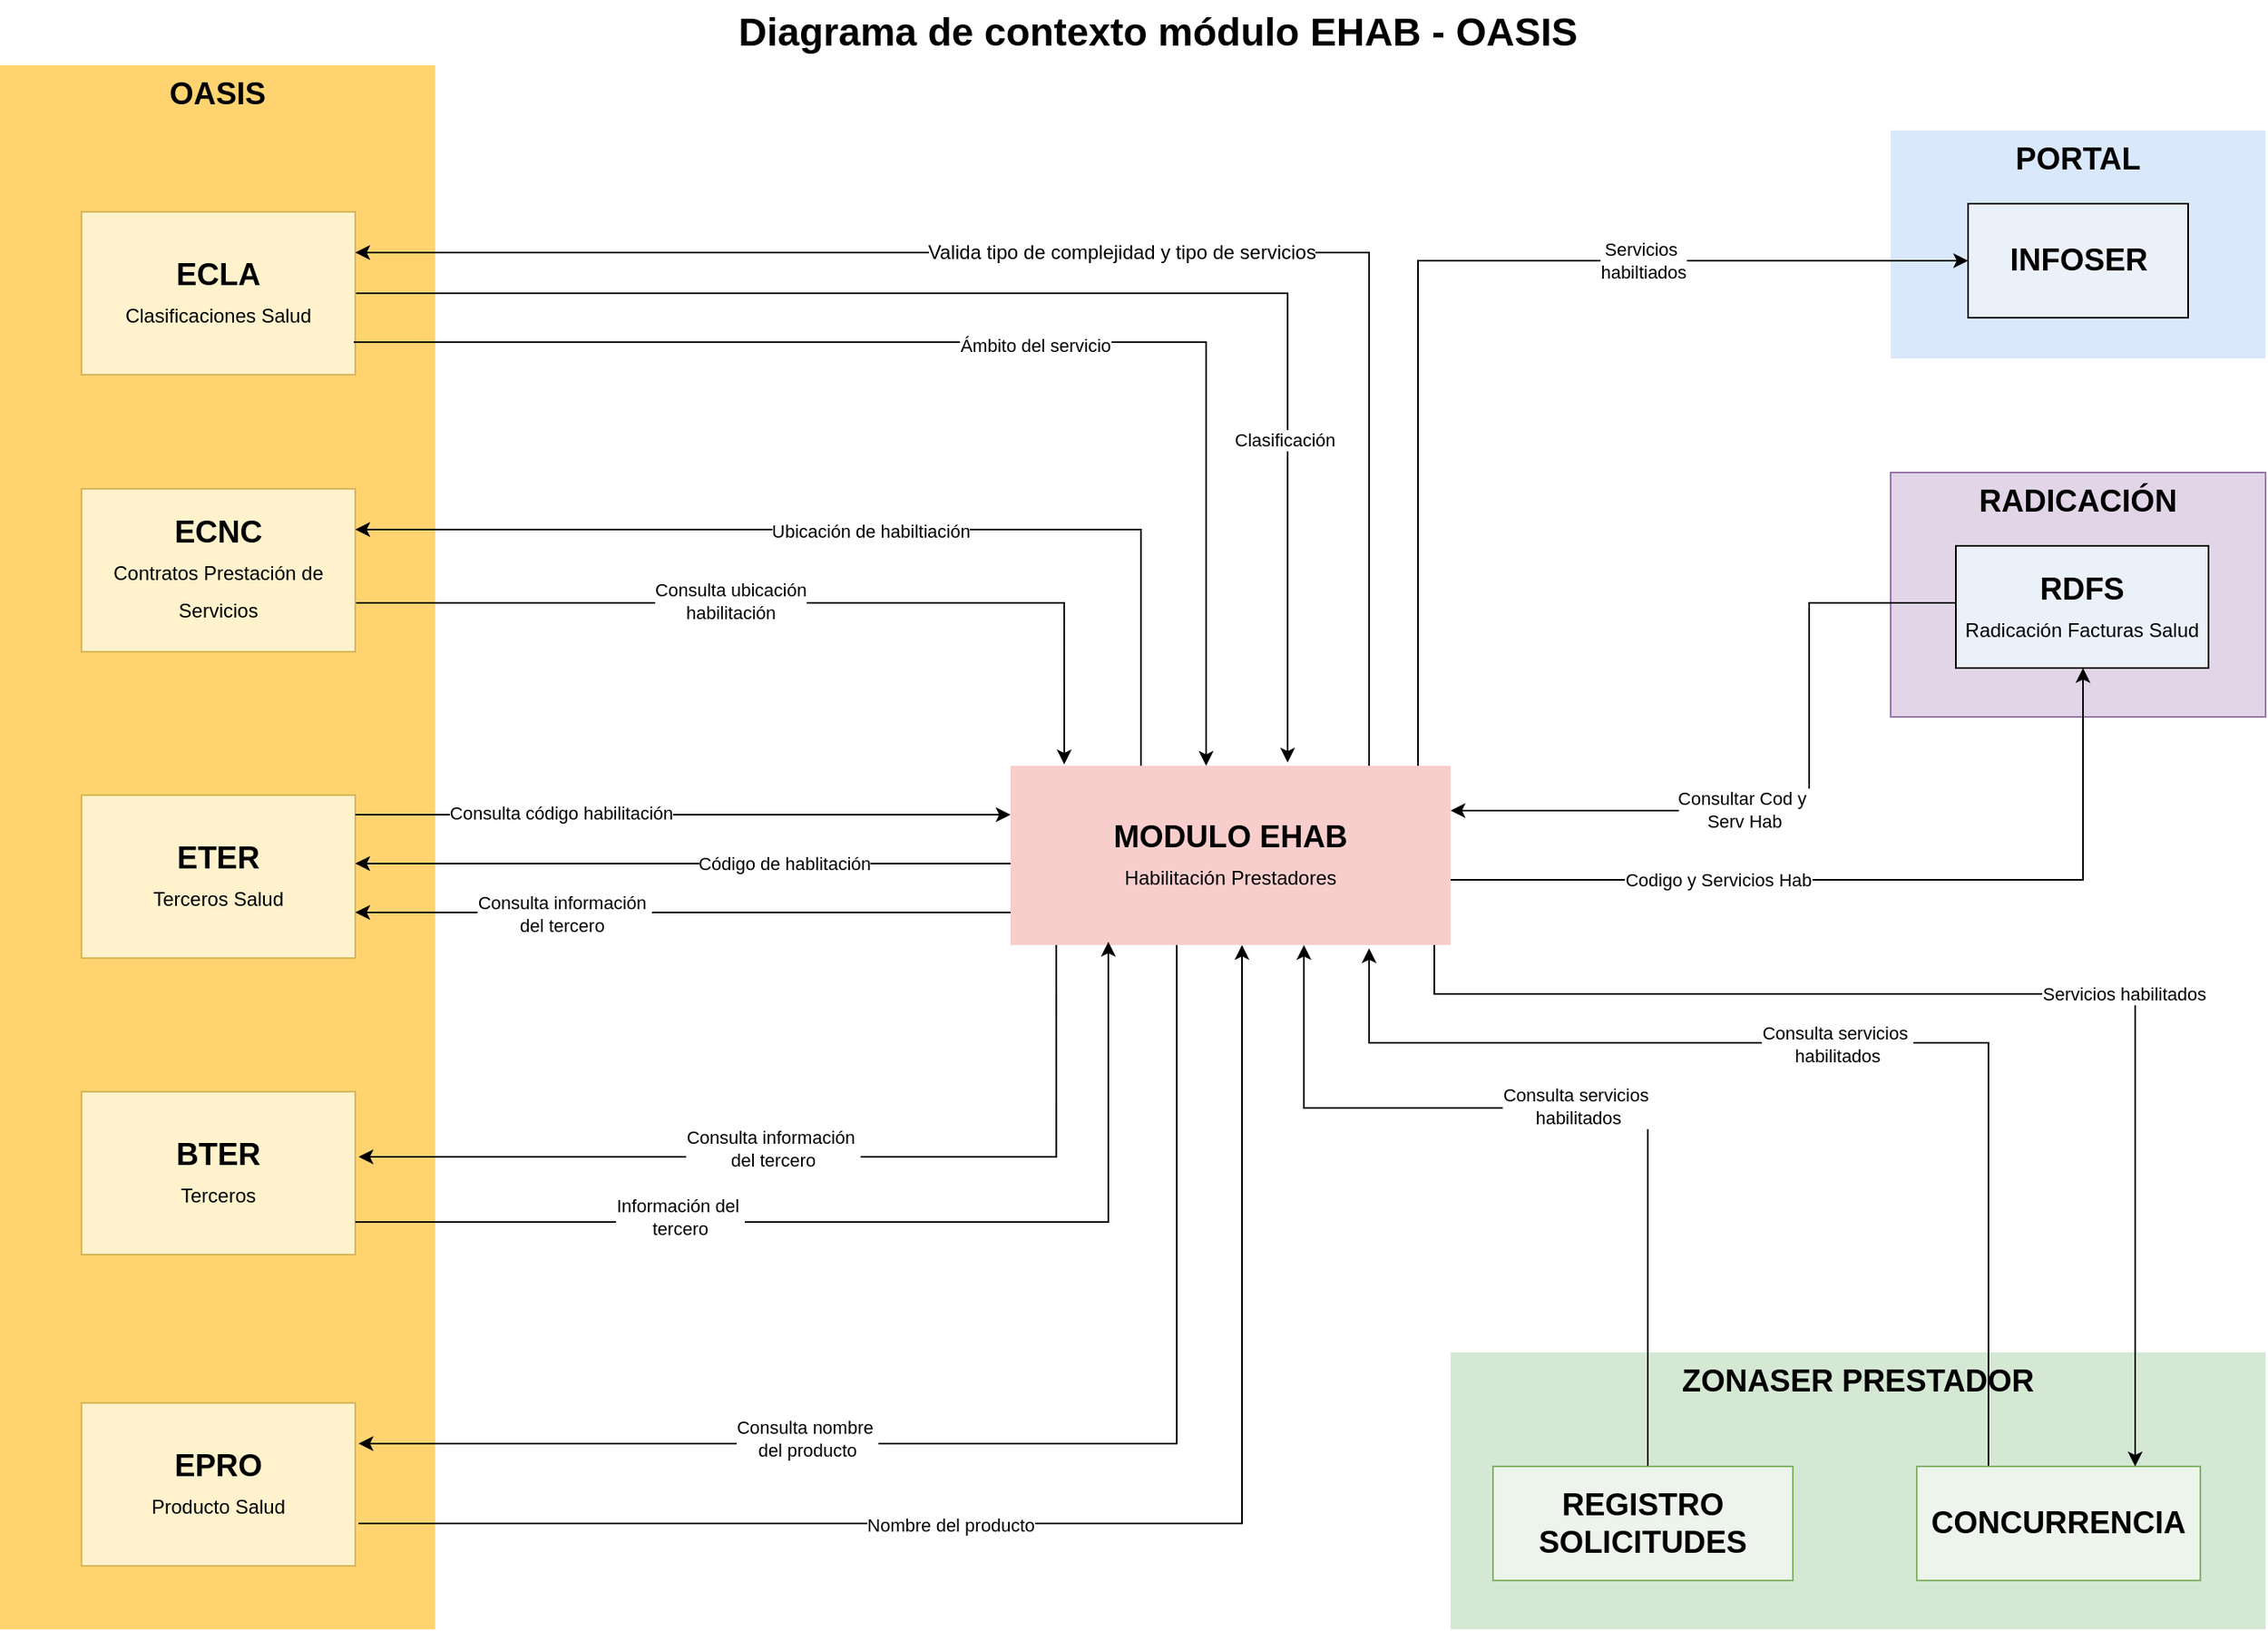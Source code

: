 <mxfile version="26.1.1">
  <diagram name="Page-1" id="e3a06f82-3646-2815-327d-82caf3d4e204">
    <mxGraphModel dx="1293" dy="863" grid="1" gridSize="10" guides="1" tooltips="1" connect="1" arrows="1" fold="1" page="1" pageScale="1.5" pageWidth="1169" pageHeight="826" background="none" math="0" shadow="0">
      <root>
        <mxCell id="0" style=";html=1;" />
        <mxCell id="1" style=";html=1;" parent="0" />
        <mxCell id="6a7d8f32e03d9370-61" value="MODULO EHAB&lt;div&gt;&lt;font style=&quot;font-weight: normal; font-size: 12px;&quot;&gt;Habilitación Prestadores&lt;/font&gt;&lt;/div&gt;" style="whiteSpace=wrap;html=1;fillColor=#f8cecc;fontSize=19;strokeColor=none;verticalAlign=middle;fontStyle=1" parent="1" vertex="1">
          <mxGeometry x="840" y="480" width="270" height="110" as="geometry" />
        </mxCell>
        <mxCell id="6a7d8f32e03d9370-60" value="ZONASER PRESTADOR" style="whiteSpace=wrap;html=1;fillColor=#d5e8d4;fontSize=19;strokeColor=none;verticalAlign=top;fontStyle=1" parent="1" vertex="1">
          <mxGeometry x="1110" y="840" width="500" height="170" as="geometry" />
        </mxCell>
        <mxCell id="6a7d8f32e03d9370-57" value="&lt;b&gt;OASIS&lt;/b&gt;" style="whiteSpace=wrap;html=1;fillColor=#FFD470;gradientColor=none;fontSize=19;strokeColor=none;verticalAlign=top;" parent="1" vertex="1">
          <mxGeometry x="220" y="50" width="267" height="960" as="geometry" />
        </mxCell>
        <mxCell id="6a7d8f32e03d9370-58" value="&lt;span style=&quot;font-size: 19px; font-weight: 700;&quot;&gt;PORTAL&lt;/span&gt;" style="whiteSpace=wrap;html=1;fillColor=#dae8fc;fontSize=14;strokeColor=none;verticalAlign=top;" parent="1" vertex="1">
          <mxGeometry x="1380" y="90" width="230" height="140" as="geometry" />
        </mxCell>
        <mxCell id="6a7d8f32e03d9370-62" value="Diagrama de contexto módulo EHAB - OASIS" style="text;strokeColor=none;fillColor=none;html=1;fontSize=24;fontStyle=1;verticalAlign=middle;align=center;" parent="1" vertex="1">
          <mxGeometry x="499" y="10" width="861" height="40" as="geometry" />
        </mxCell>
        <mxCell id="-7o_0wjlVXE3UUxIR0NO-4" style="edgeStyle=orthogonalEdgeStyle;rounded=0;orthogonalLoop=1;jettySize=auto;html=1;exitX=1;exitY=0.5;exitDx=0;exitDy=0;" parent="1" source="-7o_0wjlVXE3UUxIR0NO-1" edge="1">
          <mxGeometry relative="1" as="geometry">
            <mxPoint x="1010" y="478" as="targetPoint" />
            <Array as="points">
              <mxPoint x="1010" y="190" />
              <mxPoint x="1010" y="478" />
            </Array>
            <mxPoint x="390" y="140" as="sourcePoint" />
          </mxGeometry>
        </mxCell>
        <mxCell id="-7o_0wjlVXE3UUxIR0NO-5" value="Clasificación" style="edgeLabel;html=1;align=center;verticalAlign=middle;resizable=0;points=[];" parent="-7o_0wjlVXE3UUxIR0NO-4" vertex="1" connectable="0">
          <mxGeometry x="0.538" y="-2" relative="1" as="geometry">
            <mxPoint as="offset" />
          </mxGeometry>
        </mxCell>
        <mxCell id="-7o_0wjlVXE3UUxIR0NO-1" value="ECLA&lt;div&gt;&lt;font style=&quot;font-size: 12px; font-weight: normal;&quot;&gt;Clasificaciones Salud&lt;/font&gt;&lt;/div&gt;" style="whiteSpace=wrap;html=1;fillColor=#fff2cc;fontSize=19;strokeColor=#d6b656;verticalAlign=middle;fontStyle=1" parent="1" vertex="1">
          <mxGeometry x="270" y="140" width="168" height="100" as="geometry" />
        </mxCell>
        <mxCell id="-7o_0wjlVXE3UUxIR0NO-2" style="edgeStyle=orthogonalEdgeStyle;rounded=0;orthogonalLoop=1;jettySize=auto;html=1;entryX=1;entryY=0.25;entryDx=0;entryDy=0;" parent="1" target="-7o_0wjlVXE3UUxIR0NO-1" edge="1">
          <mxGeometry relative="1" as="geometry">
            <mxPoint x="1060" y="480" as="sourcePoint" />
            <mxPoint x="430" y="90" as="targetPoint" />
            <Array as="points">
              <mxPoint x="1060" y="480" />
              <mxPoint x="1060" y="165" />
            </Array>
          </mxGeometry>
        </mxCell>
        <mxCell id="-7o_0wjlVXE3UUxIR0NO-3" value="Valida tipo de complejidad y tipo de servicios" style="edgeLabel;html=1;align=center;verticalAlign=middle;resizable=0;points=[];fontSize=12;" parent="-7o_0wjlVXE3UUxIR0NO-2" vertex="1" connectable="0">
          <mxGeometry x="-0.002" y="-1" relative="1" as="geometry">
            <mxPoint y="1" as="offset" />
          </mxGeometry>
        </mxCell>
        <mxCell id="BlY4hrDkD569rEbZpt_4-11" style="edgeStyle=orthogonalEdgeStyle;rounded=0;orthogonalLoop=1;jettySize=auto;html=1;entryX=0.122;entryY=-0.008;entryDx=0;entryDy=0;entryPerimeter=0;" parent="1" source="-7o_0wjlVXE3UUxIR0NO-6" target="6a7d8f32e03d9370-61" edge="1">
          <mxGeometry relative="1" as="geometry">
            <mxPoint x="840" y="490" as="targetPoint" />
            <Array as="points">
              <mxPoint x="873" y="380" />
            </Array>
          </mxGeometry>
        </mxCell>
        <mxCell id="BlY4hrDkD569rEbZpt_4-12" value="Consulta ubicación&lt;div&gt;habilitación&lt;/div&gt;" style="edgeLabel;html=1;align=center;verticalAlign=middle;resizable=0;points=[];" parent="BlY4hrDkD569rEbZpt_4-11" vertex="1" connectable="0">
          <mxGeometry x="-0.139" y="1" relative="1" as="geometry">
            <mxPoint as="offset" />
          </mxGeometry>
        </mxCell>
        <mxCell id="-7o_0wjlVXE3UUxIR0NO-6" value="ECNC&lt;div&gt;&lt;font style=&quot;font-size: 12px; font-weight: normal;&quot;&gt;Contratos Prestación de Servicios&lt;/font&gt;&lt;/div&gt;" style="whiteSpace=wrap;html=1;fillColor=#fff2cc;fontSize=19;strokeColor=#d6b656;verticalAlign=middle;fontStyle=1" parent="1" vertex="1">
          <mxGeometry x="270" y="310" width="168" height="100" as="geometry" />
        </mxCell>
        <mxCell id="-7o_0wjlVXE3UUxIR0NO-7" value="ETER&lt;div&gt;&lt;span style=&quot;font-weight: normal;&quot;&gt;&lt;font style=&quot;font-size: 12px;&quot;&gt;T&lt;/font&gt;&lt;/span&gt;&lt;font style=&quot;font-size: 12px; font-weight: normal;&quot;&gt;erceros Salud&lt;/font&gt;&lt;/div&gt;" style="whiteSpace=wrap;html=1;fillColor=#fff2cc;fontSize=19;strokeColor=#d6b656;verticalAlign=middle;fontStyle=1" parent="1" vertex="1">
          <mxGeometry x="270" y="498" width="168" height="100" as="geometry" />
        </mxCell>
        <mxCell id="-7o_0wjlVXE3UUxIR0NO-8" value="BTER&lt;div&gt;&lt;font style=&quot;font-size: 12px; font-weight: normal;&quot;&gt;Terceros&lt;/font&gt;&lt;/div&gt;" style="whiteSpace=wrap;html=1;fillColor=#fff2cc;fontSize=19;strokeColor=#d6b656;verticalAlign=middle;fontStyle=1" parent="1" vertex="1">
          <mxGeometry x="270" y="680" width="168" height="100" as="geometry" />
        </mxCell>
        <mxCell id="-7o_0wjlVXE3UUxIR0NO-16" style="edgeStyle=orthogonalEdgeStyle;rounded=0;orthogonalLoop=1;jettySize=auto;html=1;" parent="1" source="-7o_0wjlVXE3UUxIR0NO-10" edge="1">
          <mxGeometry relative="1" as="geometry">
            <mxPoint x="1020" y="590" as="targetPoint" />
            <Array as="points">
              <mxPoint x="1231" y="690" />
              <mxPoint x="1020" y="690" />
            </Array>
          </mxGeometry>
        </mxCell>
        <mxCell id="-7o_0wjlVXE3UUxIR0NO-17" value="Consulta servicios&amp;nbsp;&lt;div&gt;habilitados&lt;/div&gt;" style="edgeLabel;html=1;align=center;verticalAlign=middle;resizable=0;points=[];" parent="-7o_0wjlVXE3UUxIR0NO-16" vertex="1" connectable="0">
          <mxGeometry x="-0.013" y="-1" relative="1" as="geometry">
            <mxPoint x="-1" as="offset" />
          </mxGeometry>
        </mxCell>
        <mxCell id="-7o_0wjlVXE3UUxIR0NO-10" value="REGISTRO SOLICITUDES" style="whiteSpace=wrap;html=1;fillColor=light-dark(#ecf4eb, #1f2f1e);fontSize=19;strokeColor=#82b366;verticalAlign=middle;fontStyle=1" parent="1" vertex="1">
          <mxGeometry x="1136" y="910" width="184" height="70" as="geometry" />
        </mxCell>
        <mxCell id="-7o_0wjlVXE3UUxIR0NO-18" style="edgeStyle=orthogonalEdgeStyle;rounded=0;orthogonalLoop=1;jettySize=auto;html=1;" parent="1" source="-7o_0wjlVXE3UUxIR0NO-11" edge="1">
          <mxGeometry relative="1" as="geometry">
            <mxPoint x="1060" y="592" as="targetPoint" />
            <Array as="points">
              <mxPoint x="1440" y="650" />
              <mxPoint x="1060" y="650" />
              <mxPoint x="1060" y="592" />
            </Array>
          </mxGeometry>
        </mxCell>
        <mxCell id="-7o_0wjlVXE3UUxIR0NO-19" value="Consulta servicios&amp;nbsp;&lt;div&gt;habilitados&lt;/div&gt;" style="edgeLabel;html=1;align=center;verticalAlign=middle;resizable=0;points=[];" parent="-7o_0wjlVXE3UUxIR0NO-18" vertex="1" connectable="0">
          <mxGeometry x="0.008" y="1" relative="1" as="geometry">
            <mxPoint x="-1" as="offset" />
          </mxGeometry>
        </mxCell>
        <mxCell id="-7o_0wjlVXE3UUxIR0NO-11" value="CONCURRENCIA" style="whiteSpace=wrap;html=1;fillColor=light-dark(#ecf4eb, #1f2f1e);fontSize=19;strokeColor=#82b366;verticalAlign=middle;fontStyle=1" parent="1" vertex="1">
          <mxGeometry x="1396" y="910" width="174" height="70" as="geometry" />
        </mxCell>
        <mxCell id="-7o_0wjlVXE3UUxIR0NO-12" value="INFOSER" style="whiteSpace=wrap;html=1;fillColor=light-dark(#ebf1f9, #1d293b);fontSize=19;strokeColor=default;verticalAlign=middle;fontStyle=1;" parent="1" vertex="1">
          <mxGeometry x="1427.5" y="135" width="135" height="70" as="geometry" />
        </mxCell>
        <mxCell id="-7o_0wjlVXE3UUxIR0NO-13" style="edgeStyle=orthogonalEdgeStyle;rounded=0;orthogonalLoop=1;jettySize=auto;html=1;exitX=0.104;exitY=1;exitDx=0;exitDy=0;exitPerimeter=0;" parent="1" source="6a7d8f32e03d9370-61" edge="1">
          <mxGeometry relative="1" as="geometry">
            <mxPoint x="840" y="530" as="sourcePoint" />
            <mxPoint x="440" y="720" as="targetPoint" />
            <Array as="points">
              <mxPoint x="868" y="720" />
            </Array>
          </mxGeometry>
        </mxCell>
        <mxCell id="-7o_0wjlVXE3UUxIR0NO-15" value="Consulta información&amp;nbsp;&lt;div&gt;del tercero&lt;/div&gt;" style="edgeLabel;html=1;align=center;verticalAlign=middle;resizable=0;points=[];" parent="-7o_0wjlVXE3UUxIR0NO-13" vertex="1" connectable="0">
          <mxGeometry x="-0.029" relative="1" as="geometry">
            <mxPoint x="-33" y="-5" as="offset" />
          </mxGeometry>
        </mxCell>
        <mxCell id="BlY4hrDkD569rEbZpt_4-1" value="EPRO&lt;div&gt;&lt;font style=&quot;font-size: 12px; font-weight: normal;&quot;&gt;Producto Salud&lt;/font&gt;&lt;/div&gt;" style="whiteSpace=wrap;html=1;fillColor=#fff2cc;fontSize=19;strokeColor=#d6b656;verticalAlign=middle;fontStyle=1" parent="1" vertex="1">
          <mxGeometry x="270" y="871.04" width="168" height="100" as="geometry" />
        </mxCell>
        <mxCell id="BlY4hrDkD569rEbZpt_4-2" style="edgeStyle=orthogonalEdgeStyle;rounded=0;orthogonalLoop=1;jettySize=auto;html=1;" parent="1" edge="1">
          <mxGeometry relative="1" as="geometry">
            <mxPoint x="982" y="590" as="targetPoint" />
            <Array as="points">
              <mxPoint x="982" y="945" />
              <mxPoint x="982" y="590" />
            </Array>
            <mxPoint x="440" y="945" as="sourcePoint" />
          </mxGeometry>
        </mxCell>
        <mxCell id="BlY4hrDkD569rEbZpt_4-3" value="Nombre del producto" style="edgeLabel;html=1;align=center;verticalAlign=middle;resizable=0;points=[];" parent="BlY4hrDkD569rEbZpt_4-2" vertex="1" connectable="0">
          <mxGeometry x="-0.191" y="-1" relative="1" as="geometry">
            <mxPoint as="offset" />
          </mxGeometry>
        </mxCell>
        <mxCell id="BlY4hrDkD569rEbZpt_4-6" style="edgeStyle=orthogonalEdgeStyle;rounded=0;orthogonalLoop=1;jettySize=auto;html=1;" parent="1" source="-7o_0wjlVXE3UUxIR0NO-8" edge="1">
          <mxGeometry relative="1" as="geometry">
            <mxPoint x="900" y="588" as="targetPoint" />
            <Array as="points">
              <mxPoint x="900" y="760" />
              <mxPoint x="900" y="588" />
            </Array>
          </mxGeometry>
        </mxCell>
        <mxCell id="BlY4hrDkD569rEbZpt_4-7" value="Información del&amp;nbsp;&lt;div&gt;tercero&lt;/div&gt;" style="edgeLabel;html=1;align=center;verticalAlign=middle;resizable=0;points=[];" parent="BlY4hrDkD569rEbZpt_4-6" vertex="1" connectable="0">
          <mxGeometry x="-0.372" y="3" relative="1" as="geometry">
            <mxPoint as="offset" />
          </mxGeometry>
        </mxCell>
        <mxCell id="BlY4hrDkD569rEbZpt_4-8" style="edgeStyle=orthogonalEdgeStyle;rounded=0;orthogonalLoop=1;jettySize=auto;html=1;entryX=0;entryY=0.5;entryDx=0;entryDy=0;" parent="1" source="6a7d8f32e03d9370-61" target="-7o_0wjlVXE3UUxIR0NO-12" edge="1">
          <mxGeometry relative="1" as="geometry">
            <Array as="points">
              <mxPoint x="1090" y="170" />
            </Array>
          </mxGeometry>
        </mxCell>
        <mxCell id="BlY4hrDkD569rEbZpt_4-9" value="Servicios&amp;nbsp;&lt;div&gt;habiltiados&lt;/div&gt;" style="edgeLabel;html=1;align=center;verticalAlign=middle;resizable=0;points=[];" parent="BlY4hrDkD569rEbZpt_4-8" vertex="1" connectable="0">
          <mxGeometry x="-0.2" y="1" relative="1" as="geometry">
            <mxPoint x="139" y="-51" as="offset" />
          </mxGeometry>
        </mxCell>
        <mxCell id="BlY4hrDkD569rEbZpt_4-10" style="edgeStyle=orthogonalEdgeStyle;rounded=0;orthogonalLoop=1;jettySize=auto;html=1;entryX=1;entryY=0.25;entryDx=0;entryDy=0;" parent="1" source="6a7d8f32e03d9370-61" target="-7o_0wjlVXE3UUxIR0NO-6" edge="1">
          <mxGeometry relative="1" as="geometry">
            <mxPoint x="700" y="300" as="targetPoint" />
            <Array as="points">
              <mxPoint x="920" y="335" />
            </Array>
          </mxGeometry>
        </mxCell>
        <mxCell id="BlY4hrDkD569rEbZpt_4-21" value="Ubicación de habiltiación" style="edgeLabel;html=1;align=center;verticalAlign=middle;resizable=0;points=[];" parent="BlY4hrDkD569rEbZpt_4-10" vertex="1" connectable="0">
          <mxGeometry x="-0.008" y="1" relative="1" as="geometry">
            <mxPoint as="offset" />
          </mxGeometry>
        </mxCell>
        <mxCell id="BlY4hrDkD569rEbZpt_4-13" style="edgeStyle=orthogonalEdgeStyle;rounded=0;orthogonalLoop=1;jettySize=auto;html=1;" parent="1" source="6a7d8f32e03d9370-61" edge="1">
          <mxGeometry relative="1" as="geometry">
            <Array as="points">
              <mxPoint x="1100" y="620" />
              <mxPoint x="1530" y="620" />
            </Array>
            <mxPoint x="1530" y="910" as="targetPoint" />
          </mxGeometry>
        </mxCell>
        <mxCell id="BlY4hrDkD569rEbZpt_4-14" value="Servicios habilitados" style="edgeLabel;html=1;align=center;verticalAlign=middle;resizable=0;points=[];" parent="BlY4hrDkD569rEbZpt_4-13" vertex="1" connectable="0">
          <mxGeometry x="0.208" relative="1" as="geometry">
            <mxPoint as="offset" />
          </mxGeometry>
        </mxCell>
        <mxCell id="BlY4hrDkD569rEbZpt_4-4" style="edgeStyle=orthogonalEdgeStyle;rounded=0;orthogonalLoop=1;jettySize=auto;html=1;" parent="1" edge="1">
          <mxGeometry relative="1" as="geometry">
            <mxPoint x="942" y="590" as="sourcePoint" />
            <mxPoint x="440" y="896" as="targetPoint" />
            <Array as="points">
              <mxPoint x="942" y="896" />
            </Array>
          </mxGeometry>
        </mxCell>
        <mxCell id="BlY4hrDkD569rEbZpt_4-5" value="Consulta nombre&amp;nbsp;&lt;div&gt;del producto&lt;/div&gt;" style="edgeLabel;html=1;align=center;verticalAlign=middle;resizable=0;points=[];" parent="BlY4hrDkD569rEbZpt_4-4" vertex="1" connectable="0">
          <mxGeometry x="0.319" y="-3" relative="1" as="geometry">
            <mxPoint as="offset" />
          </mxGeometry>
        </mxCell>
        <mxCell id="BlY4hrDkD569rEbZpt_4-15" style="edgeStyle=orthogonalEdgeStyle;rounded=0;orthogonalLoop=1;jettySize=auto;html=1;" parent="1" source="6a7d8f32e03d9370-61" target="-7o_0wjlVXE3UUxIR0NO-7" edge="1">
          <mxGeometry relative="1" as="geometry">
            <mxPoint x="440" y="500" as="targetPoint" />
            <Array as="points">
              <mxPoint x="640" y="570" />
              <mxPoint x="640" y="570" />
            </Array>
          </mxGeometry>
        </mxCell>
        <mxCell id="BlY4hrDkD569rEbZpt_4-16" value="Consulta información&amp;nbsp;&lt;div&gt;del tercero&lt;span style=&quot;background-color: light-dark(#ffffff, var(--ge-dark-color, #121212)); color: light-dark(rgb(0, 0, 0), rgb(255, 255, 255));&quot;&gt;&amp;nbsp;&lt;/span&gt;&lt;/div&gt;" style="edgeLabel;html=1;align=center;verticalAlign=middle;resizable=0;points=[];" parent="BlY4hrDkD569rEbZpt_4-15" vertex="1" connectable="0">
          <mxGeometry x="0.362" y="1" relative="1" as="geometry">
            <mxPoint as="offset" />
          </mxGeometry>
        </mxCell>
        <mxCell id="BlY4hrDkD569rEbZpt_4-17" style="edgeStyle=orthogonalEdgeStyle;rounded=0;orthogonalLoop=1;jettySize=auto;html=1;" parent="1" edge="1">
          <mxGeometry relative="1" as="geometry">
            <mxPoint x="440" y="510" as="sourcePoint" />
            <mxPoint x="840" y="510" as="targetPoint" />
            <Array as="points">
              <mxPoint x="438" y="510" />
              <mxPoint x="840" y="510" />
            </Array>
          </mxGeometry>
        </mxCell>
        <mxCell id="BlY4hrDkD569rEbZpt_4-18" value="Consulta código habilitación" style="edgeLabel;html=1;align=center;verticalAlign=middle;resizable=0;points=[];" parent="BlY4hrDkD569rEbZpt_4-17" vertex="1" connectable="0">
          <mxGeometry x="-0.368" y="1" relative="1" as="geometry">
            <mxPoint as="offset" />
          </mxGeometry>
        </mxCell>
        <mxCell id="BlY4hrDkD569rEbZpt_4-19" style="edgeStyle=orthogonalEdgeStyle;rounded=0;orthogonalLoop=1;jettySize=auto;html=1;" parent="1" source="6a7d8f32e03d9370-61" target="-7o_0wjlVXE3UUxIR0NO-7" edge="1">
          <mxGeometry relative="1" as="geometry">
            <Array as="points">
              <mxPoint x="600" y="540" />
              <mxPoint x="600" y="540" />
            </Array>
          </mxGeometry>
        </mxCell>
        <mxCell id="BlY4hrDkD569rEbZpt_4-20" value="Código de hablitación" style="edgeLabel;html=1;align=center;verticalAlign=middle;resizable=0;points=[];" parent="BlY4hrDkD569rEbZpt_4-19" vertex="1" connectable="0">
          <mxGeometry x="0.444" y="2" relative="1" as="geometry">
            <mxPoint x="151" y="-2" as="offset" />
          </mxGeometry>
        </mxCell>
        <mxCell id="-7o_0wjlVXE3UUxIR0NO-20" style="edgeStyle=orthogonalEdgeStyle;rounded=0;orthogonalLoop=1;jettySize=auto;html=1;" parent="1" edge="1">
          <mxGeometry relative="1" as="geometry">
            <Array as="points">
              <mxPoint x="960" y="220" />
              <mxPoint x="960" y="480" />
            </Array>
            <mxPoint x="437" y="220" as="sourcePoint" />
            <mxPoint x="960" y="480" as="targetPoint" />
          </mxGeometry>
        </mxCell>
        <mxCell id="-7o_0wjlVXE3UUxIR0NO-21" value="Ámbito del servicio" style="edgeLabel;html=1;align=center;verticalAlign=middle;resizable=0;points=[];" parent="-7o_0wjlVXE3UUxIR0NO-20" vertex="1" connectable="0">
          <mxGeometry x="0.068" y="-2" relative="1" as="geometry">
            <mxPoint as="offset" />
          </mxGeometry>
        </mxCell>
        <mxCell id="IcWu7efOUZcvsovjMcjH-1" value="RADICACIÓN" style="whiteSpace=wrap;html=1;fillColor=#e1d5e7;fontSize=19;strokeColor=#9673a6;verticalAlign=top;fontStyle=1" vertex="1" parent="1">
          <mxGeometry x="1380" y="300" width="230" height="150" as="geometry" />
        </mxCell>
        <mxCell id="IcWu7efOUZcvsovjMcjH-2" value="RDFS&lt;div&gt;&lt;span style=&quot;font-size: 12px; font-weight: 400;&quot;&gt;Radicación Facturas Salud&lt;/span&gt;&lt;/div&gt;" style="whiteSpace=wrap;html=1;fillColor=light-dark(#ebf1f9, #1d293b);fontSize=19;strokeColor=default;verticalAlign=middle;fontStyle=1;" vertex="1" parent="1">
          <mxGeometry x="1420" y="345" width="155" height="75" as="geometry" />
        </mxCell>
        <mxCell id="IcWu7efOUZcvsovjMcjH-3" style="edgeStyle=orthogonalEdgeStyle;rounded=0;orthogonalLoop=1;jettySize=auto;html=1;entryX=1;entryY=0.25;entryDx=0;entryDy=0;exitX=0;exitY=0.5;exitDx=0;exitDy=0;" edge="1" parent="1" source="IcWu7efOUZcvsovjMcjH-2" target="6a7d8f32e03d9370-61">
          <mxGeometry relative="1" as="geometry">
            <Array as="points">
              <mxPoint x="1420" y="380" />
              <mxPoint x="1330" y="380" />
              <mxPoint x="1330" y="508" />
            </Array>
          </mxGeometry>
        </mxCell>
        <mxCell id="IcWu7efOUZcvsovjMcjH-4" value="Consultar Cod y&amp;nbsp;&lt;div&gt;Serv Hab&lt;/div&gt;" style="edgeLabel;html=1;align=center;verticalAlign=middle;resizable=0;points=[];" vertex="1" connectable="0" parent="IcWu7efOUZcvsovjMcjH-3">
          <mxGeometry x="0.182" y="-1" relative="1" as="geometry">
            <mxPoint as="offset" />
          </mxGeometry>
        </mxCell>
        <mxCell id="IcWu7efOUZcvsovjMcjH-5" style="edgeStyle=orthogonalEdgeStyle;rounded=0;orthogonalLoop=1;jettySize=auto;html=1;" edge="1" parent="1" source="6a7d8f32e03d9370-61" target="IcWu7efOUZcvsovjMcjH-2">
          <mxGeometry relative="1" as="geometry">
            <Array as="points">
              <mxPoint x="1498" y="550" />
            </Array>
          </mxGeometry>
        </mxCell>
        <mxCell id="IcWu7efOUZcvsovjMcjH-6" value="Codigo y Servicios Hab" style="edgeLabel;html=1;align=center;verticalAlign=middle;resizable=0;points=[];" vertex="1" connectable="0" parent="IcWu7efOUZcvsovjMcjH-5">
          <mxGeometry x="-0.367" relative="1" as="geometry">
            <mxPoint as="offset" />
          </mxGeometry>
        </mxCell>
      </root>
    </mxGraphModel>
  </diagram>
</mxfile>

